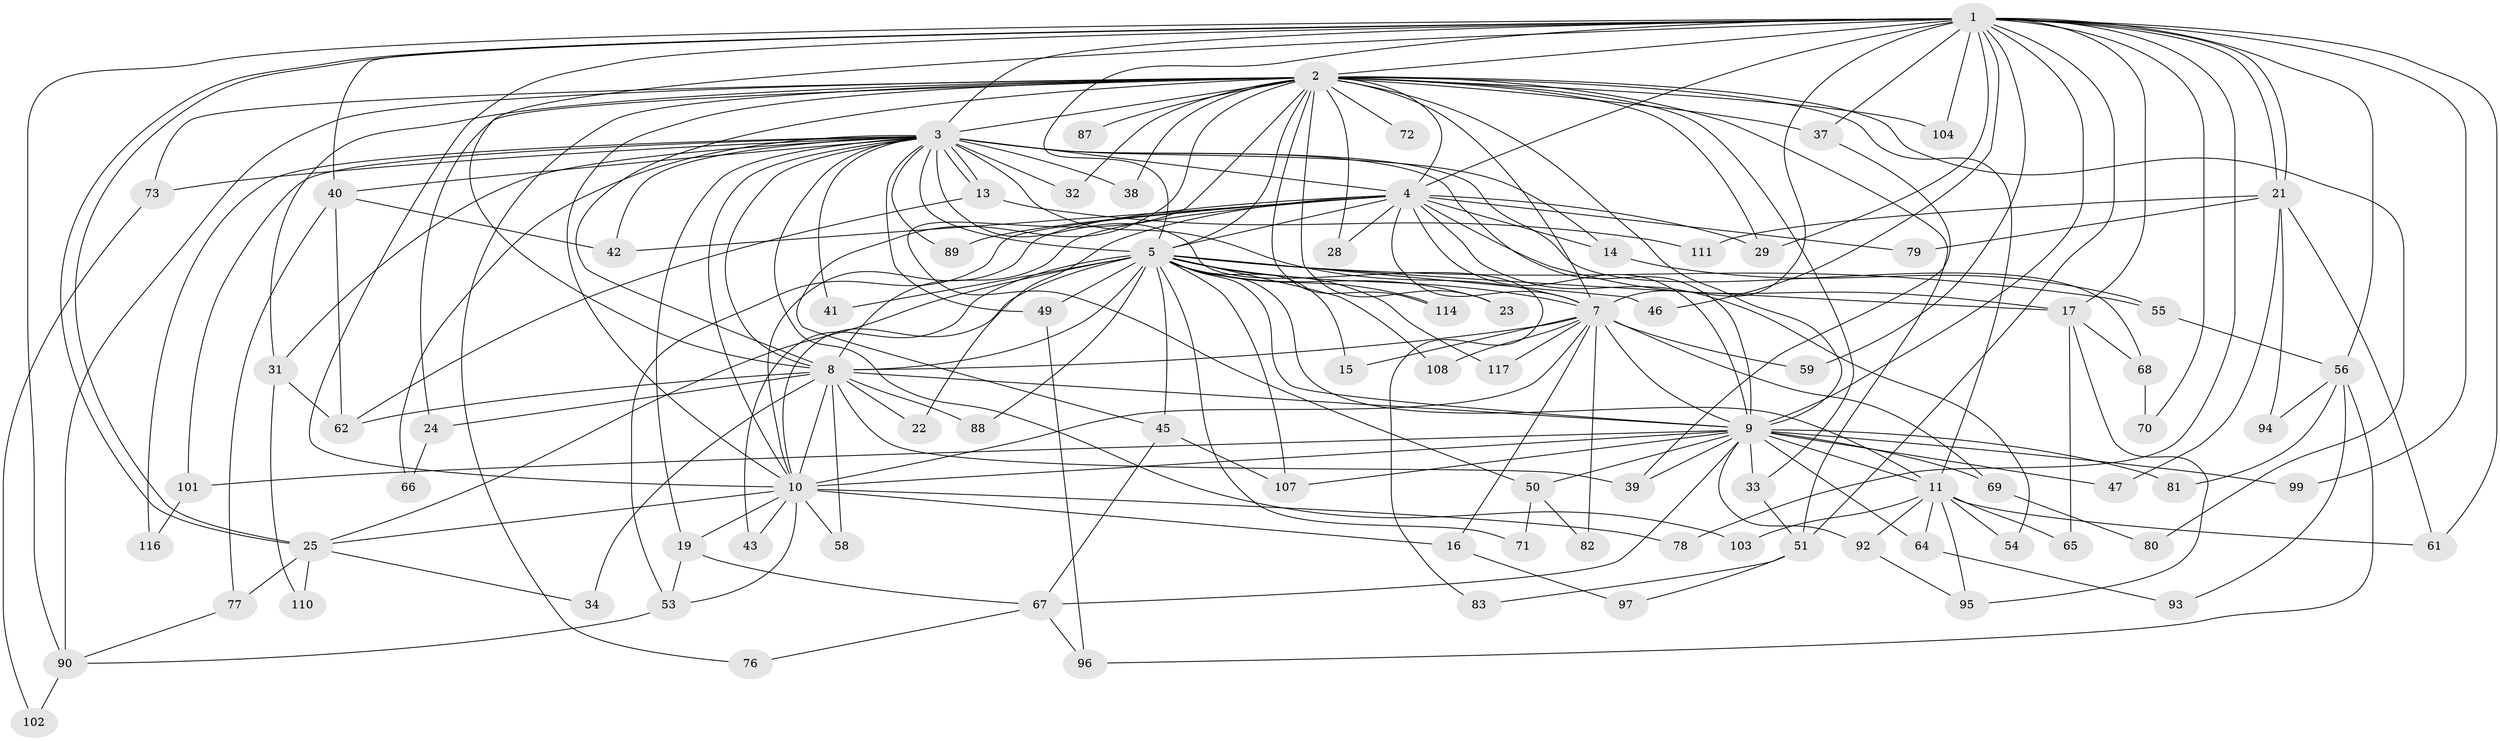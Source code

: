 // Generated by graph-tools (version 1.1) at 2025/51/02/27/25 19:51:43]
// undirected, 88 vertices, 210 edges
graph export_dot {
graph [start="1"]
  node [color=gray90,style=filled];
  1 [super="+20"];
  2 [super="+6"];
  3 [super="+57"];
  4 [super="+48"];
  5 [super="+30"];
  7 [super="+75"];
  8 [super="+113"];
  9 [super="+86"];
  10 [super="+35"];
  11 [super="+12"];
  13 [super="+63"];
  14;
  15;
  16 [super="+27"];
  17 [super="+18"];
  19;
  21 [super="+26"];
  22;
  23;
  24;
  25 [super="+44"];
  28;
  29;
  31 [super="+36"];
  32;
  33;
  34;
  37;
  38;
  39 [super="+105"];
  40;
  41;
  42 [super="+52"];
  43;
  45;
  46;
  47;
  49;
  50;
  51 [super="+74"];
  53 [super="+60"];
  54;
  55;
  56 [super="+115"];
  58;
  59;
  61 [super="+98"];
  62 [super="+91"];
  64;
  65;
  66;
  67 [super="+85"];
  68 [super="+84"];
  69;
  70;
  71;
  72;
  73;
  76;
  77 [super="+106"];
  78;
  79;
  80;
  81;
  82;
  83;
  87;
  88;
  89;
  90 [super="+100"];
  92;
  93;
  94;
  95 [super="+109"];
  96;
  97;
  99;
  101;
  102;
  103;
  104;
  107 [super="+112"];
  108;
  110;
  111;
  114;
  116;
  117;
  1 -- 2 [weight=2];
  1 -- 3;
  1 -- 4;
  1 -- 5;
  1 -- 7;
  1 -- 8;
  1 -- 9 [weight=2];
  1 -- 10;
  1 -- 17;
  1 -- 21 [weight=2];
  1 -- 21;
  1 -- 25 [weight=2];
  1 -- 25;
  1 -- 29;
  1 -- 40;
  1 -- 51;
  1 -- 56;
  1 -- 59;
  1 -- 61;
  1 -- 70;
  1 -- 78;
  1 -- 90;
  1 -- 99;
  1 -- 104;
  1 -- 46;
  1 -- 37;
  2 -- 3 [weight=2];
  2 -- 4 [weight=2];
  2 -- 5 [weight=2];
  2 -- 7 [weight=2];
  2 -- 8 [weight=2];
  2 -- 9 [weight=2];
  2 -- 10 [weight=2];
  2 -- 23;
  2 -- 29;
  2 -- 32;
  2 -- 37;
  2 -- 38;
  2 -- 50;
  2 -- 72 [weight=2];
  2 -- 114;
  2 -- 11;
  2 -- 73;
  2 -- 76;
  2 -- 80;
  2 -- 87;
  2 -- 24;
  2 -- 28;
  2 -- 31;
  2 -- 33;
  2 -- 104;
  2 -- 45;
  2 -- 51;
  2 -- 90;
  3 -- 4 [weight=2];
  3 -- 5;
  3 -- 7 [weight=2];
  3 -- 8;
  3 -- 9;
  3 -- 10;
  3 -- 13;
  3 -- 13;
  3 -- 14;
  3 -- 19;
  3 -- 32;
  3 -- 38;
  3 -- 40;
  3 -- 41;
  3 -- 42;
  3 -- 49;
  3 -- 66;
  3 -- 68 [weight=2];
  3 -- 73;
  3 -- 83;
  3 -- 89;
  3 -- 101;
  3 -- 103;
  3 -- 116;
  3 -- 31;
  4 -- 5;
  4 -- 7;
  4 -- 8;
  4 -- 9;
  4 -- 10;
  4 -- 14;
  4 -- 17;
  4 -- 22;
  4 -- 28;
  4 -- 54;
  4 -- 79;
  4 -- 89;
  4 -- 29;
  4 -- 53;
  4 -- 42;
  5 -- 7;
  5 -- 8 [weight=2];
  5 -- 9 [weight=2];
  5 -- 10;
  5 -- 11;
  5 -- 15;
  5 -- 23;
  5 -- 43;
  5 -- 45;
  5 -- 49;
  5 -- 55;
  5 -- 71;
  5 -- 108;
  5 -- 114;
  5 -- 117;
  5 -- 88;
  5 -- 25;
  5 -- 46;
  5 -- 41;
  5 -- 107;
  5 -- 17;
  7 -- 8;
  7 -- 9;
  7 -- 10;
  7 -- 15;
  7 -- 16;
  7 -- 59;
  7 -- 69;
  7 -- 82;
  7 -- 108;
  7 -- 117;
  8 -- 9;
  8 -- 10;
  8 -- 22;
  8 -- 24;
  8 -- 34;
  8 -- 39;
  8 -- 58;
  8 -- 62;
  8 -- 88;
  9 -- 10;
  9 -- 33;
  9 -- 39;
  9 -- 47;
  9 -- 50;
  9 -- 64;
  9 -- 69;
  9 -- 81;
  9 -- 92;
  9 -- 99;
  9 -- 101;
  9 -- 107;
  9 -- 11;
  9 -- 67;
  10 -- 16 [weight=2];
  10 -- 19;
  10 -- 43;
  10 -- 53;
  10 -- 58;
  10 -- 78;
  10 -- 25;
  11 -- 61;
  11 -- 92;
  11 -- 95;
  11 -- 103;
  11 -- 64;
  11 -- 65;
  11 -- 54;
  13 -- 62;
  13 -- 111;
  14 -- 55;
  16 -- 97;
  17 -- 65;
  17 -- 68;
  17 -- 95;
  19 -- 53;
  19 -- 67;
  21 -- 79;
  21 -- 94;
  21 -- 111;
  21 -- 47;
  21 -- 61;
  24 -- 66;
  25 -- 34;
  25 -- 77;
  25 -- 110;
  31 -- 62;
  31 -- 110;
  33 -- 51;
  37 -- 39;
  40 -- 42;
  40 -- 77;
  40 -- 62;
  45 -- 67;
  45 -- 107;
  49 -- 96;
  50 -- 71;
  50 -- 82;
  51 -- 83;
  51 -- 97;
  53 -- 90;
  55 -- 56;
  56 -- 81;
  56 -- 93;
  56 -- 94;
  56 -- 96;
  64 -- 93;
  67 -- 76;
  67 -- 96;
  68 -- 70;
  69 -- 80;
  73 -- 102;
  77 -- 90;
  90 -- 102;
  92 -- 95;
  101 -- 116;
}
